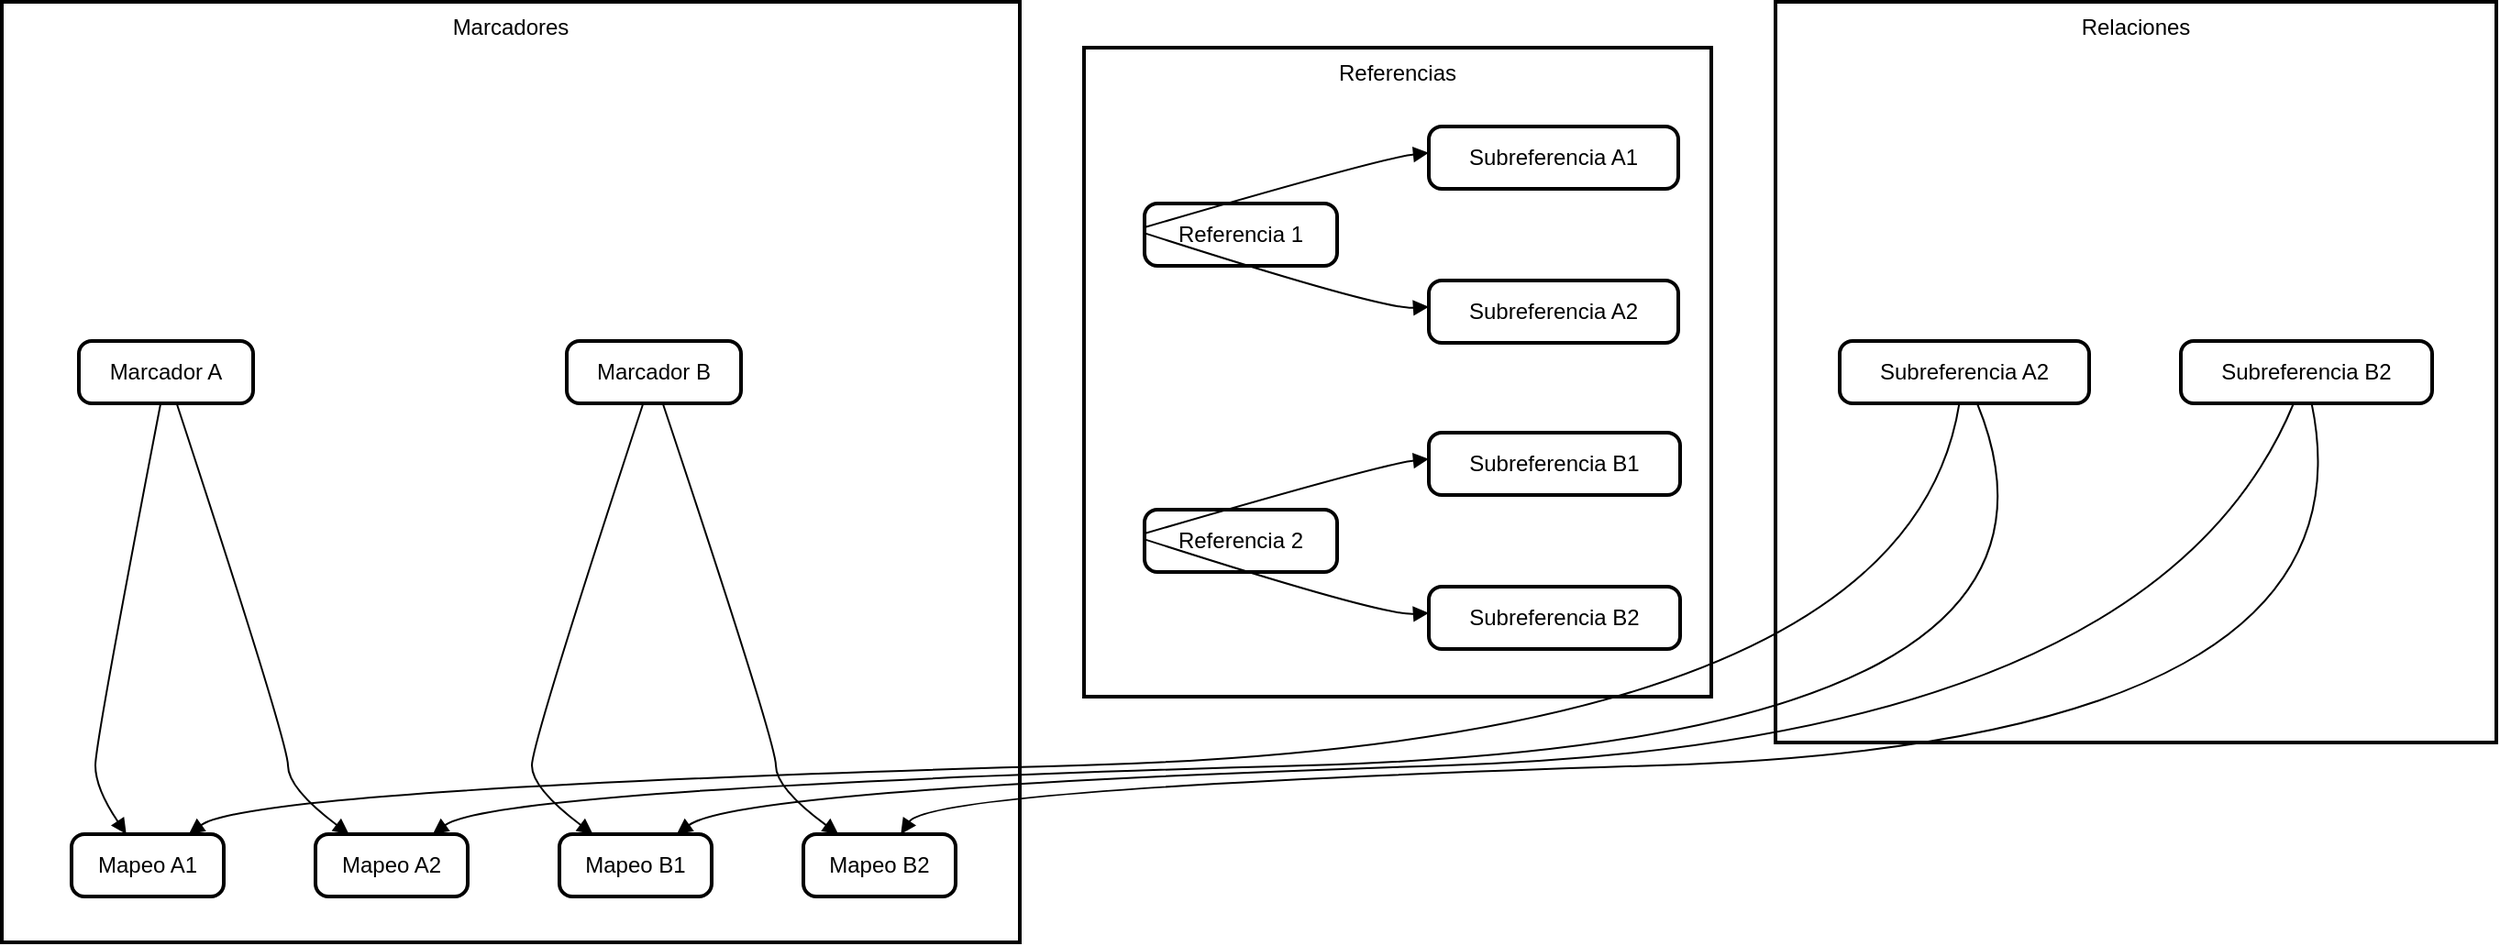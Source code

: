 <mxfile version="24.5.4" type="github">
  <diagram name="Page-1" id="GtrIb1RTTACNShNhBr6K">
    <mxGraphModel>
      <root>
        <mxCell id="0" />
        <mxCell id="1" parent="0" />
        <mxCell id="2" value="Relaciones" style="whiteSpace=wrap;strokeWidth=2;verticalAlign=top;" vertex="1" parent="1">
          <mxGeometry x="967" width="393" height="404" as="geometry" />
        </mxCell>
        <mxCell id="3" value="Subreferencia A2" style="rounded=1;absoluteArcSize=1;arcSize=14;whiteSpace=wrap;strokeWidth=2;" vertex="1" parent="1">
          <mxGeometry x="1002" y="185" width="136" height="34" as="geometry" />
        </mxCell>
        <mxCell id="4" value="Subreferencia B2" style="rounded=1;absoluteArcSize=1;arcSize=14;whiteSpace=wrap;strokeWidth=2;" vertex="1" parent="1">
          <mxGeometry x="1188" y="185" width="137" height="34" as="geometry" />
        </mxCell>
        <mxCell id="5" value="Marcadores" style="whiteSpace=wrap;strokeWidth=2;verticalAlign=top;" vertex="1" parent="1">
          <mxGeometry width="555" height="513" as="geometry" />
        </mxCell>
        <mxCell id="6" value="Mapeo A1" style="rounded=1;absoluteArcSize=1;arcSize=14;whiteSpace=wrap;strokeWidth=2;" vertex="1" parent="1">
          <mxGeometry x="38" y="454" width="83" height="34" as="geometry" />
        </mxCell>
        <mxCell id="7" value="Marcador A" style="rounded=1;absoluteArcSize=1;arcSize=14;whiteSpace=wrap;strokeWidth=2;" vertex="1" parent="1">
          <mxGeometry x="42" y="185" width="95" height="34" as="geometry" />
        </mxCell>
        <mxCell id="8" value="Mapeo A2" style="rounded=1;absoluteArcSize=1;arcSize=14;whiteSpace=wrap;strokeWidth=2;" vertex="1" parent="1">
          <mxGeometry x="171" y="454" width="83" height="34" as="geometry" />
        </mxCell>
        <mxCell id="9" value="Mapeo B1" style="rounded=1;absoluteArcSize=1;arcSize=14;whiteSpace=wrap;strokeWidth=2;" vertex="1" parent="1">
          <mxGeometry x="304" y="454" width="83" height="34" as="geometry" />
        </mxCell>
        <mxCell id="10" value="Marcador B" style="rounded=1;absoluteArcSize=1;arcSize=14;whiteSpace=wrap;strokeWidth=2;" vertex="1" parent="1">
          <mxGeometry x="308" y="185" width="95" height="34" as="geometry" />
        </mxCell>
        <mxCell id="11" value="Mapeo B2" style="rounded=1;absoluteArcSize=1;arcSize=14;whiteSpace=wrap;strokeWidth=2;" vertex="1" parent="1">
          <mxGeometry x="437" y="454" width="83" height="34" as="geometry" />
        </mxCell>
        <mxCell id="12" value="Referencias" style="whiteSpace=wrap;strokeWidth=2;verticalAlign=top;" vertex="1" parent="1">
          <mxGeometry x="590" y="25" width="342" height="354" as="geometry" />
        </mxCell>
        <mxCell id="13" value="Subreferencia A1" style="rounded=1;absoluteArcSize=1;arcSize=14;whiteSpace=wrap;strokeWidth=2;" vertex="1" parent="12">
          <mxGeometry x="188" y="43" width="136" height="34" as="geometry" />
        </mxCell>
        <mxCell id="14" value="Referencia 1" style="rounded=1;absoluteArcSize=1;arcSize=14;whiteSpace=wrap;strokeWidth=2;" vertex="1" parent="12">
          <mxGeometry x="33" y="85" width="105" height="34" as="geometry" />
        </mxCell>
        <mxCell id="15" value="Subreferencia A2" style="rounded=1;absoluteArcSize=1;arcSize=14;whiteSpace=wrap;strokeWidth=2;" vertex="1" parent="12">
          <mxGeometry x="188" y="127" width="136" height="34" as="geometry" />
        </mxCell>
        <mxCell id="16" value="Referencia 2" style="rounded=1;absoluteArcSize=1;arcSize=14;whiteSpace=wrap;strokeWidth=2;" vertex="1" parent="12">
          <mxGeometry x="33" y="252" width="105" height="34" as="geometry" />
        </mxCell>
        <mxCell id="17" value="Subreferencia B1" style="rounded=1;absoluteArcSize=1;arcSize=14;whiteSpace=wrap;strokeWidth=2;" vertex="1" parent="12">
          <mxGeometry x="188" y="210" width="137" height="34" as="geometry" />
        </mxCell>
        <mxCell id="18" value="Subreferencia B2" style="rounded=1;absoluteArcSize=1;arcSize=14;whiteSpace=wrap;strokeWidth=2;" vertex="1" parent="12">
          <mxGeometry x="188" y="294" width="137" height="34" as="geometry" />
        </mxCell>
        <mxCell id="19" value="" style="curved=1;startArrow=none;endArrow=block;exitX=-4.82;exitY=-0.74;entryX=-4.34;entryY=-0.24;" edge="1" parent="12" source="14" target="13">
          <mxGeometry relative="1" as="geometry">
            <Array as="points">
              <mxPoint x="163" y="60" />
            </Array>
          </mxGeometry>
        </mxCell>
        <mxCell id="20" value="" style="curved=1;startArrow=none;endArrow=block;exitX=-4.82;exitY=0.24;entryX=-4.34;entryY=-0.26;" edge="1" parent="12" source="14" target="15">
          <mxGeometry relative="1" as="geometry">
            <Array as="points">
              <mxPoint x="163" y="143" />
            </Array>
          </mxGeometry>
        </mxCell>
        <mxCell id="21" value="" style="curved=1;startArrow=none;endArrow=block;exitX=-4.82;exitY=-0.74;entryX=-4.31;entryY=-0.24;" edge="1" parent="12" source="16" target="17">
          <mxGeometry relative="1" as="geometry">
            <Array as="points">
              <mxPoint x="163" y="227" />
            </Array>
          </mxGeometry>
        </mxCell>
        <mxCell id="22" value="" style="curved=1;startArrow=none;endArrow=block;exitX=-4.82;exitY=0.24;entryX=-4.31;entryY=-0.26;" edge="1" parent="12" source="16" target="18">
          <mxGeometry relative="1" as="geometry">
            <Array as="points">
              <mxPoint x="163" y="310" />
            </Array>
          </mxGeometry>
        </mxCell>
        <mxCell id="23" value="" style="curved=1;startArrow=none;endArrow=block;exitX=0.47;exitY=0.99;entryX=0.36;entryY=0;" edge="1" parent="1" source="7" target="6">
          <mxGeometry relative="1" as="geometry">
            <Array as="points">
              <mxPoint x="51" y="404" />
              <mxPoint x="51" y="429" />
            </Array>
          </mxGeometry>
        </mxCell>
        <mxCell id="24" value="" style="curved=1;startArrow=none;endArrow=block;exitX=0.56;exitY=0.99;entryX=0.22;entryY=0;" edge="1" parent="1" source="7" target="8">
          <mxGeometry relative="1" as="geometry">
            <Array as="points">
              <mxPoint x="156" y="404" />
              <mxPoint x="156" y="429" />
            </Array>
          </mxGeometry>
        </mxCell>
        <mxCell id="25" value="" style="curved=1;startArrow=none;endArrow=block;exitX=0.44;exitY=0.99;entryX=0.22;entryY=0;" edge="1" parent="1" source="10" target="9">
          <mxGeometry relative="1" as="geometry">
            <Array as="points">
              <mxPoint x="289" y="404" />
              <mxPoint x="289" y="429" />
            </Array>
          </mxGeometry>
        </mxCell>
        <mxCell id="26" value="" style="curved=1;startArrow=none;endArrow=block;exitX=0.55;exitY=0.99;entryX=0.23;entryY=0;" edge="1" parent="1" source="10" target="11">
          <mxGeometry relative="1" as="geometry">
            <Array as="points">
              <mxPoint x="422" y="404" />
              <mxPoint x="422" y="429" />
            </Array>
          </mxGeometry>
        </mxCell>
        <mxCell id="27" value="" style="curved=1;startArrow=none;endArrow=block;exitX=0.48;exitY=0.99;entryX=0.77;entryY=0;" edge="1" parent="1" source="3" target="6">
          <mxGeometry relative="1" as="geometry">
            <Array as="points">
              <mxPoint x="1038" y="404" />
              <mxPoint x="136" y="429" />
            </Array>
          </mxGeometry>
        </mxCell>
        <mxCell id="28" value="" style="curved=1;startArrow=none;endArrow=block;exitX=0.55;exitY=0.99;entryX=0.77;entryY=0;" edge="1" parent="1" source="3" target="8">
          <mxGeometry relative="1" as="geometry">
            <Array as="points">
              <mxPoint x="1153" y="404" />
              <mxPoint x="269" y="429" />
            </Array>
          </mxGeometry>
        </mxCell>
        <mxCell id="29" value="" style="curved=1;startArrow=none;endArrow=block;exitX=0.45;exitY=0.99;entryX=0.77;entryY=0;" edge="1" parent="1" source="4" target="9">
          <mxGeometry relative="1" as="geometry">
            <Array as="points">
              <mxPoint x="1173" y="404" />
              <mxPoint x="402" y="429" />
            </Array>
          </mxGeometry>
        </mxCell>
        <mxCell id="30" value="" style="curved=1;startArrow=none;endArrow=block;exitX=0.52;exitY=0.99;entryX=0.64;entryY=0;" edge="1" parent="1" source="4" target="11">
          <mxGeometry relative="1" as="geometry">
            <Array as="points">
              <mxPoint x="1298" y="404" />
              <mxPoint x="507" y="429" />
            </Array>
          </mxGeometry>
        </mxCell>
      </root>
    </mxGraphModel>
  </diagram>
</mxfile>
